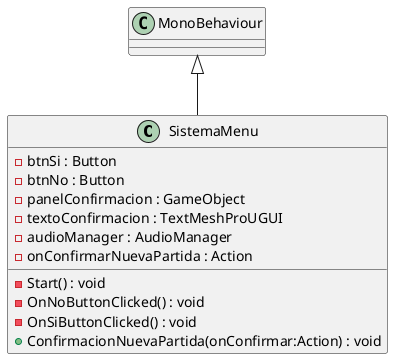 @startuml
class SistemaMenu {
    - btnSi : Button
    - btnNo : Button
    - panelConfirmacion : GameObject
    - textoConfirmacion : TextMeshProUGUI
    - audioManager : AudioManager
    - onConfirmarNuevaPartida : Action
    - Start() : void
    - OnNoButtonClicked() : void
    - OnSiButtonClicked() : void
    + ConfirmacionNuevaPartida(onConfirmar:Action) : void
}
MonoBehaviour <|-- SistemaMenu
@enduml
